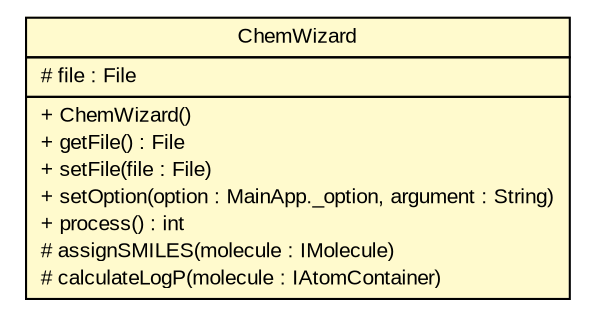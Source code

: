 #!/usr/local/bin/dot
#
# Class diagram 
# Generated by UmlGraph version 4.6 (http://www.spinellis.gr/sw/umlgraph)
#

digraph G {
	edge [fontname="arial",fontsize=10,labelfontname="arial",labelfontsize=10];
	node [fontname="arial",fontsize=10,shape=plaintext];
	// net.idea.examples.cdk.maven_single_module.ChemWizard
	c7 [label=<<table border="0" cellborder="1" cellspacing="0" cellpadding="2" port="p" bgcolor="lemonChiffon" href="./ChemWizard.html">
		<tr><td><table border="0" cellspacing="0" cellpadding="1">
			<tr><td> ChemWizard </td></tr>
		</table></td></tr>
		<tr><td><table border="0" cellspacing="0" cellpadding="1">
			<tr><td align="left"> # file : File </td></tr>
		</table></td></tr>
		<tr><td><table border="0" cellspacing="0" cellpadding="1">
			<tr><td align="left"> + ChemWizard() </td></tr>
			<tr><td align="left"> + getFile() : File </td></tr>
			<tr><td align="left"> + setFile(file : File) </td></tr>
			<tr><td align="left"> + setOption(option : MainApp._option, argument : String) </td></tr>
			<tr><td align="left"> + process() : int </td></tr>
			<tr><td align="left"> # assignSMILES(molecule : IMolecule) </td></tr>
			<tr><td align="left"> # calculateLogP(molecule : IAtomContainer) </td></tr>
		</table></td></tr>
		</table>>, fontname="arial", fontcolor="black", fontsize=10.0];
}

